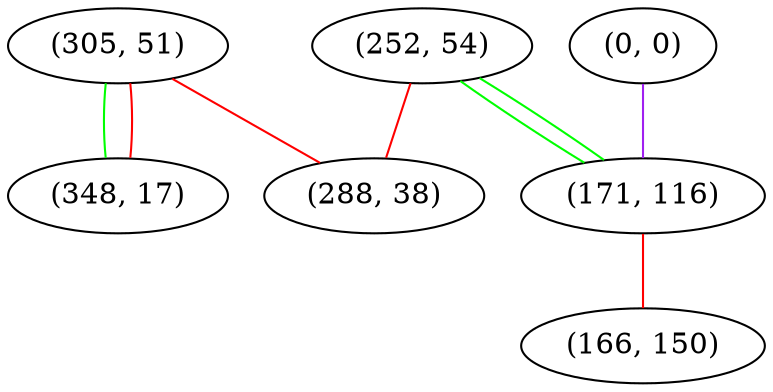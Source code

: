 graph "" {
"(305, 51)";
"(348, 17)";
"(252, 54)";
"(288, 38)";
"(0, 0)";
"(171, 116)";
"(166, 150)";
"(305, 51)" -- "(288, 38)"  [color=red, key=0, weight=1];
"(305, 51)" -- "(348, 17)"  [color=green, key=0, weight=2];
"(305, 51)" -- "(348, 17)"  [color=red, key=1, weight=1];
"(252, 54)" -- "(288, 38)"  [color=red, key=0, weight=1];
"(252, 54)" -- "(171, 116)"  [color=green, key=0, weight=2];
"(252, 54)" -- "(171, 116)"  [color=green, key=1, weight=2];
"(0, 0)" -- "(171, 116)"  [color=purple, key=0, weight=4];
"(171, 116)" -- "(166, 150)"  [color=red, key=0, weight=1];
}
